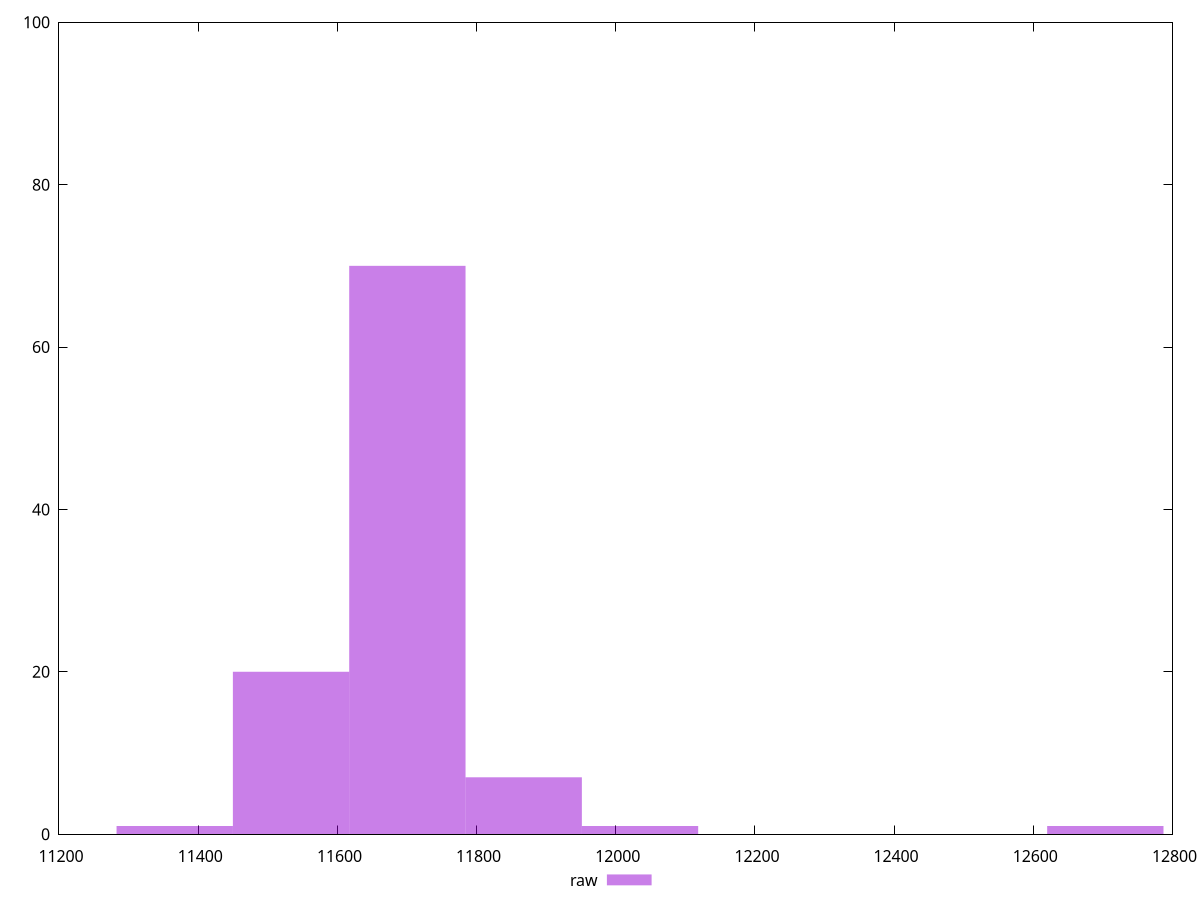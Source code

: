reset
set terminal svg size 640, 490 enhanced background rgb 'white'
set output "reprap/interactive/samples/pages/raw/histogram.svg"

$raw <<EOF
12703.486993785278 1
11700.580125854862 70
11867.731270509932 7
11533.428981199793 20
12034.882415165 1
11366.277836544723 1
EOF

set key outside below
set boxwidth 167.15114465506946
set yrange [0:100]
set style fill transparent solid 0.5 noborder

plot \
  $raw title "raw" with boxes, \


reset